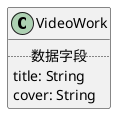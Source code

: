 ' 视频项目类图
@startuml

' 视频作品
class VideoWork {
    .. 数据字段 ..
    title: String
    cover: String
}

@enduml